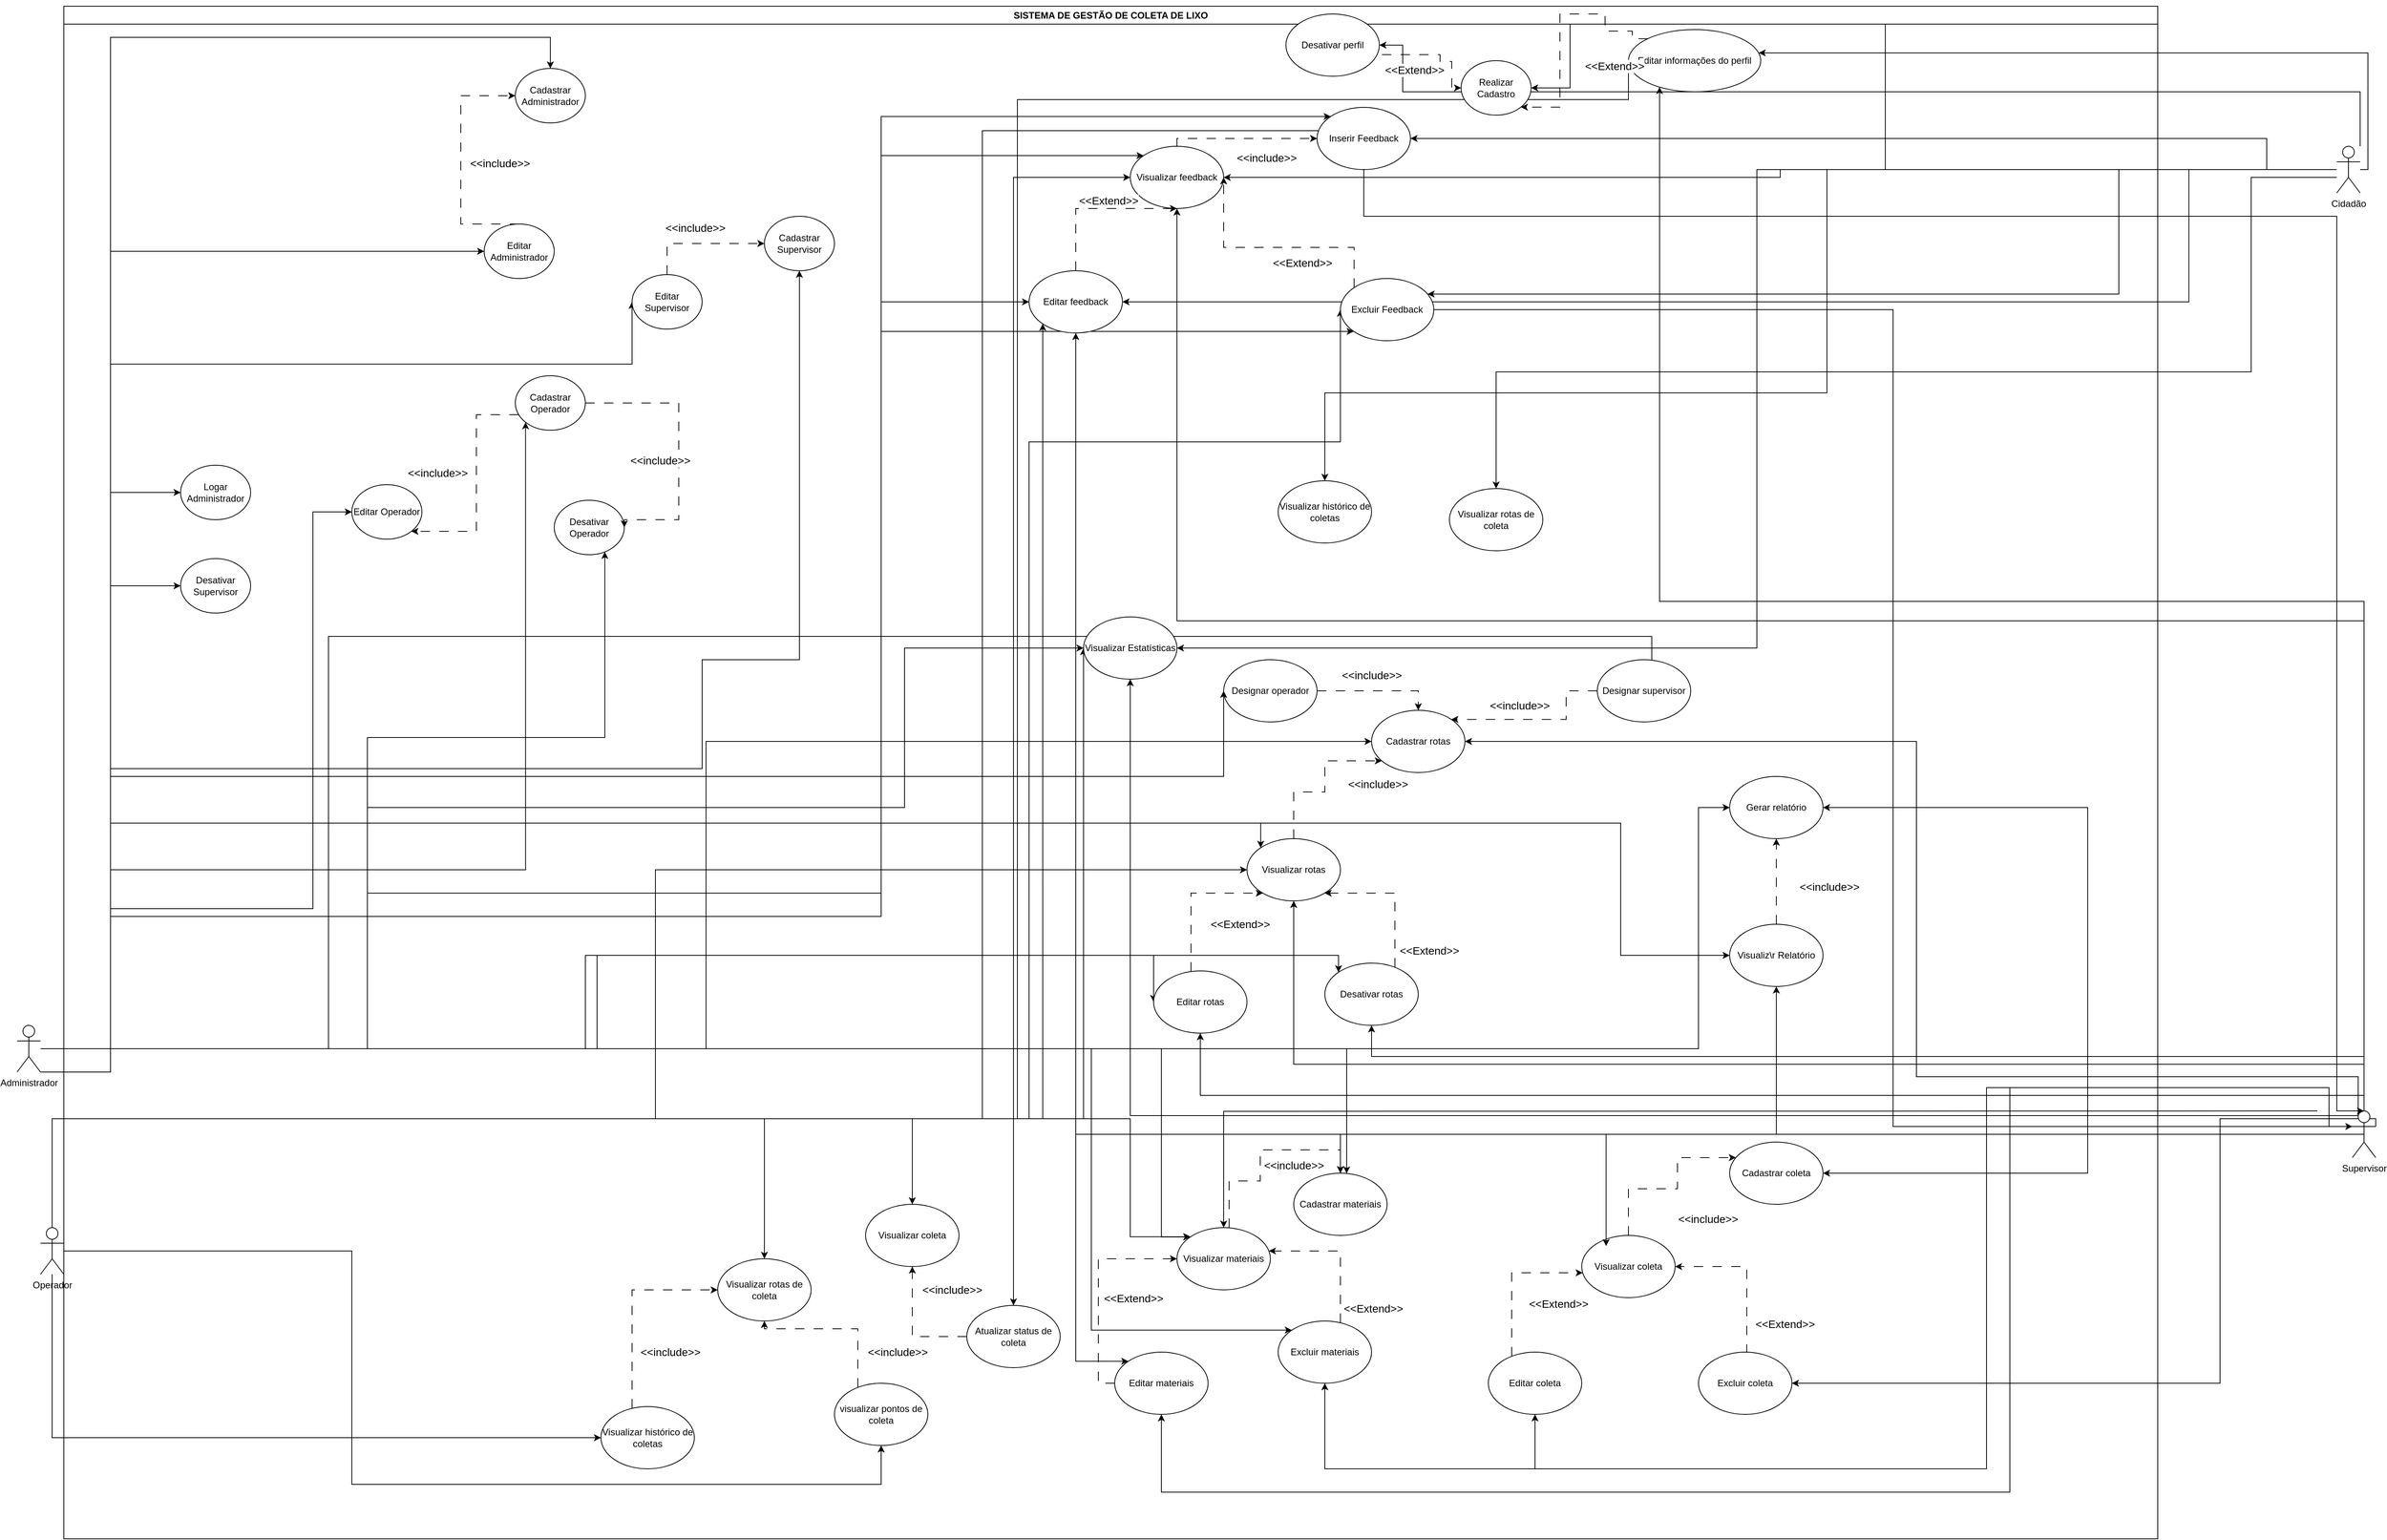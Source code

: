 <mxfile version="24.8.4">
  <diagram name="Página-1" id="-hNQNOBoWdc49GFBCAFE">
    <mxGraphModel dx="2670" dy="1463" grid="1" gridSize="10" guides="1" tooltips="1" connect="1" arrows="1" fold="1" page="1" pageScale="1" pageWidth="3300" pageHeight="4681" math="0" shadow="0">
      <root>
        <mxCell id="0" />
        <mxCell id="1" parent="0" />
        <mxCell id="ObikhPxNXZo-N91OQ-7j-96" style="edgeStyle=orthogonalEdgeStyle;rounded=0;orthogonalLoop=1;jettySize=auto;html=1;" edge="1" parent="1" source="eNu-A9OQDc99dVDA0O8h-1" target="nr1bMBN_gZwiYWZxmawI-140">
          <mxGeometry relative="1" as="geometry">
            <Array as="points">
              <mxPoint x="150" y="1400" />
              <mxPoint x="150" y="1110" />
              <mxPoint x="2090" y="1110" />
              <mxPoint x="2090" y="1280" />
            </Array>
          </mxGeometry>
        </mxCell>
        <mxCell id="ObikhPxNXZo-N91OQ-7j-97" style="edgeStyle=orthogonalEdgeStyle;rounded=0;orthogonalLoop=1;jettySize=auto;html=1;" edge="1" parent="1" source="eNu-A9OQDc99dVDA0O8h-1" target="nr1bMBN_gZwiYWZxmawI-127">
          <mxGeometry relative="1" as="geometry">
            <Array as="points">
              <mxPoint x="1738" y="1400" />
            </Array>
          </mxGeometry>
        </mxCell>
        <mxCell id="ObikhPxNXZo-N91OQ-7j-98" style="edgeStyle=orthogonalEdgeStyle;rounded=0;orthogonalLoop=1;jettySize=auto;html=1;" edge="1" parent="1" source="eNu-A9OQDc99dVDA0O8h-1" target="nr1bMBN_gZwiYWZxmawI-130">
          <mxGeometry relative="1" as="geometry">
            <Array as="points">
              <mxPoint x="1500" y="1400" />
              <mxPoint x="1500" y="1642" />
            </Array>
          </mxGeometry>
        </mxCell>
        <mxCell id="ObikhPxNXZo-N91OQ-7j-99" style="edgeStyle=orthogonalEdgeStyle;rounded=0;orthogonalLoop=1;jettySize=auto;html=1;entryX=0;entryY=0;entryDx=0;entryDy=0;" edge="1" parent="1" source="eNu-A9OQDc99dVDA0O8h-1" target="nr1bMBN_gZwiYWZxmawI-128">
          <mxGeometry relative="1" as="geometry">
            <Array as="points">
              <mxPoint x="1390" y="1400" />
              <mxPoint x="1390" y="1802" />
            </Array>
          </mxGeometry>
        </mxCell>
        <mxCell id="ObikhPxNXZo-N91OQ-7j-100" style="edgeStyle=orthogonalEdgeStyle;rounded=0;orthogonalLoop=1;jettySize=auto;html=1;entryX=0;entryY=0;entryDx=0;entryDy=0;" edge="1" parent="1" source="eNu-A9OQDc99dVDA0O8h-1" target="nr1bMBN_gZwiYWZxmawI-129">
          <mxGeometry relative="1" as="geometry">
            <Array as="points">
              <mxPoint x="1410" y="1400" />
              <mxPoint x="1410" y="1762" />
            </Array>
          </mxGeometry>
        </mxCell>
        <mxCell id="ObikhPxNXZo-N91OQ-7j-101" style="edgeStyle=orthogonalEdgeStyle;rounded=0;orthogonalLoop=1;jettySize=auto;html=1;entryX=0;entryY=0;entryDx=0;entryDy=0;" edge="1" parent="1" source="eNu-A9OQDc99dVDA0O8h-1" target="nr1bMBN_gZwiYWZxmawI-3">
          <mxGeometry relative="1" as="geometry">
            <Array as="points">
              <mxPoint x="480" y="1400" />
              <mxPoint x="480" y="1230" />
              <mxPoint x="1140" y="1230" />
              <mxPoint x="1140" y="202" />
            </Array>
          </mxGeometry>
        </mxCell>
        <mxCell id="ObikhPxNXZo-N91OQ-7j-102" style="edgeStyle=orthogonalEdgeStyle;rounded=0;orthogonalLoop=1;jettySize=auto;html=1;" edge="1" parent="1" source="eNu-A9OQDc99dVDA0O8h-1" target="nr1bMBN_gZwiYWZxmawI-125">
          <mxGeometry relative="1" as="geometry">
            <Array as="points">
              <mxPoint x="150" y="1400" />
              <mxPoint x="150" y="1230" />
              <mxPoint x="1140" y="1230" />
              <mxPoint x="1140" y="252" />
            </Array>
          </mxGeometry>
        </mxCell>
        <mxCell id="ObikhPxNXZo-N91OQ-7j-103" style="edgeStyle=orthogonalEdgeStyle;rounded=0;orthogonalLoop=1;jettySize=auto;html=1;" edge="1" parent="1" source="eNu-A9OQDc99dVDA0O8h-1" target="nr1bMBN_gZwiYWZxmawI-6">
          <mxGeometry relative="1" as="geometry">
            <Array as="points">
              <mxPoint x="480" y="1400" />
              <mxPoint x="480" y="1200" />
              <mxPoint x="1140" y="1200" />
              <mxPoint x="1140" y="478" />
            </Array>
          </mxGeometry>
        </mxCell>
        <mxCell id="ObikhPxNXZo-N91OQ-7j-104" style="edgeStyle=orthogonalEdgeStyle;rounded=0;orthogonalLoop=1;jettySize=auto;html=1;" edge="1" parent="1" source="eNu-A9OQDc99dVDA0O8h-1" target="nr1bMBN_gZwiYWZxmawI-5">
          <mxGeometry relative="1" as="geometry">
            <Array as="points">
              <mxPoint x="150" y="1430" />
              <mxPoint x="150" y="1230" />
              <mxPoint x="1140" y="1230" />
              <mxPoint x="1140" y="440" />
            </Array>
          </mxGeometry>
        </mxCell>
        <mxCell id="ObikhPxNXZo-N91OQ-7j-106" style="edgeStyle=orthogonalEdgeStyle;rounded=0;orthogonalLoop=1;jettySize=auto;html=1;entryX=0;entryY=0.5;entryDx=0;entryDy=0;" edge="1" parent="1" source="eNu-A9OQDc99dVDA0O8h-1" target="nr1bMBN_gZwiYWZxmawI-49">
          <mxGeometry relative="1" as="geometry">
            <Array as="points">
              <mxPoint x="480" y="1400" />
              <mxPoint x="480" y="1090" />
              <mxPoint x="1170" y="1090" />
              <mxPoint x="1170" y="885" />
            </Array>
          </mxGeometry>
        </mxCell>
        <mxCell id="ObikhPxNXZo-N91OQ-7j-107" style="edgeStyle=orthogonalEdgeStyle;rounded=0;orthogonalLoop=1;jettySize=auto;html=1;entryX=0;entryY=0.5;entryDx=0;entryDy=0;" edge="1" parent="1" source="eNu-A9OQDc99dVDA0O8h-1" target="nr1bMBN_gZwiYWZxmawI-132">
          <mxGeometry relative="1" as="geometry">
            <Array as="points">
              <mxPoint x="915" y="1400" />
              <mxPoint x="915" y="1005" />
            </Array>
          </mxGeometry>
        </mxCell>
        <mxCell id="ObikhPxNXZo-N91OQ-7j-108" style="edgeStyle=orthogonalEdgeStyle;rounded=0;orthogonalLoop=1;jettySize=auto;html=1;" edge="1" parent="1" source="eNu-A9OQDc99dVDA0O8h-1" target="nr1bMBN_gZwiYWZxmawI-133">
          <mxGeometry relative="1" as="geometry">
            <Array as="points">
              <mxPoint x="775" y="1400" />
              <mxPoint x="775" y="1280" />
              <mxPoint x="1490" y="1280" />
            </Array>
          </mxGeometry>
        </mxCell>
        <mxCell id="ObikhPxNXZo-N91OQ-7j-109" style="edgeStyle=orthogonalEdgeStyle;rounded=0;orthogonalLoop=1;jettySize=auto;html=1;entryX=0;entryY=0;entryDx=0;entryDy=0;" edge="1" parent="1" source="eNu-A9OQDc99dVDA0O8h-1" target="nr1bMBN_gZwiYWZxmawI-134">
          <mxGeometry relative="1" as="geometry">
            <Array as="points">
              <mxPoint x="760" y="1400" />
              <mxPoint x="760" y="1280" />
              <mxPoint x="1728" y="1280" />
            </Array>
          </mxGeometry>
        </mxCell>
        <mxCell id="ObikhPxNXZo-N91OQ-7j-111" style="edgeStyle=orthogonalEdgeStyle;rounded=0;orthogonalLoop=1;jettySize=auto;html=1;entryX=0;entryY=0;entryDx=0;entryDy=0;" edge="1" parent="1" source="eNu-A9OQDc99dVDA0O8h-1" target="nr1bMBN_gZwiYWZxmawI-135">
          <mxGeometry relative="1" as="geometry">
            <Array as="points">
              <mxPoint x="480" y="1400" />
              <mxPoint x="480" y="1110" />
              <mxPoint x="1628" y="1110" />
            </Array>
          </mxGeometry>
        </mxCell>
        <mxCell id="ObikhPxNXZo-N91OQ-7j-124" style="edgeStyle=orthogonalEdgeStyle;rounded=0;orthogonalLoop=1;jettySize=auto;html=1;" edge="1" parent="1" source="eNu-A9OQDc99dVDA0O8h-1" target="vZEjTpDBOFY25wOexT_T-9">
          <mxGeometry relative="1" as="geometry">
            <Array as="points">
              <mxPoint x="150" y="1400" />
              <mxPoint x="150" y="1220" />
              <mxPoint x="410" y="1220" />
              <mxPoint x="410" y="710" />
            </Array>
          </mxGeometry>
        </mxCell>
        <mxCell id="ObikhPxNXZo-N91OQ-7j-125" style="edgeStyle=orthogonalEdgeStyle;rounded=0;orthogonalLoop=1;jettySize=auto;html=1;entryX=0;entryY=1;entryDx=0;entryDy=0;" edge="1" parent="1" source="eNu-A9OQDc99dVDA0O8h-1" target="vZEjTpDBOFY25wOexT_T-2">
          <mxGeometry relative="1" as="geometry">
            <Array as="points">
              <mxPoint x="150" y="1400" />
              <mxPoint x="150" y="1170" />
              <mxPoint x="683" y="1170" />
            </Array>
          </mxGeometry>
        </mxCell>
        <mxCell id="ObikhPxNXZo-N91OQ-7j-126" style="edgeStyle=orthogonalEdgeStyle;rounded=0;orthogonalLoop=1;jettySize=auto;html=1;" edge="1" parent="1" source="eNu-A9OQDc99dVDA0O8h-1" target="vZEjTpDBOFY25wOexT_T-12">
          <mxGeometry relative="1" as="geometry">
            <Array as="points">
              <mxPoint x="480" y="1400" />
              <mxPoint x="480" y="1000" />
              <mxPoint x="785" y="1000" />
            </Array>
          </mxGeometry>
        </mxCell>
        <mxCell id="ObikhPxNXZo-N91OQ-7j-133" style="edgeStyle=orthogonalEdgeStyle;rounded=0;orthogonalLoop=1;jettySize=auto;html=1;" edge="1" parent="1" source="eNu-A9OQDc99dVDA0O8h-1" target="nr1bMBN_gZwiYWZxmawI-151">
          <mxGeometry relative="1" as="geometry">
            <Array as="points">
              <mxPoint x="150" y="1400" />
              <mxPoint x="150" y="375" />
            </Array>
          </mxGeometry>
        </mxCell>
        <mxCell id="ObikhPxNXZo-N91OQ-7j-134" style="edgeStyle=orthogonalEdgeStyle;rounded=0;orthogonalLoop=1;jettySize=auto;html=1;entryX=0;entryY=0.5;entryDx=0;entryDy=0;" edge="1" parent="1" source="eNu-A9OQDc99dVDA0O8h-1" target="nr1bMBN_gZwiYWZxmawI-150">
          <mxGeometry relative="1" as="geometry">
            <Array as="points">
              <mxPoint x="150" y="1400" />
              <mxPoint x="150" y="685" />
            </Array>
          </mxGeometry>
        </mxCell>
        <mxCell id="ObikhPxNXZo-N91OQ-7j-135" style="edgeStyle=orthogonalEdgeStyle;rounded=0;orthogonalLoop=1;jettySize=auto;html=1;" edge="1" parent="1" source="eNu-A9OQDc99dVDA0O8h-1" target="vZEjTpDBOFY25wOexT_T-11">
          <mxGeometry relative="1" as="geometry">
            <Array as="points">
              <mxPoint x="150" y="1400" />
              <mxPoint x="150" y="805" />
            </Array>
          </mxGeometry>
        </mxCell>
        <mxCell id="ObikhPxNXZo-N91OQ-7j-136" style="edgeStyle=orthogonalEdgeStyle;rounded=0;orthogonalLoop=1;jettySize=auto;html=1;" edge="1" parent="1" target="nr1bMBN_gZwiYWZxmawI-152">
          <mxGeometry relative="1" as="geometry">
            <mxPoint x="150.001" y="1380" as="sourcePoint" />
            <mxPoint x="880.001" y="110.215" as="targetPoint" />
            <Array as="points">
              <mxPoint x="150" y="100" />
            </Array>
          </mxGeometry>
        </mxCell>
        <mxCell id="ObikhPxNXZo-N91OQ-7j-137" style="edgeStyle=orthogonalEdgeStyle;rounded=0;orthogonalLoop=1;jettySize=auto;html=1;entryX=0;entryY=0.5;entryDx=0;entryDy=0;" edge="1" parent="1" source="eNu-A9OQDc99dVDA0O8h-1" target="vZEjTpDBOFY25wOexT_T-10">
          <mxGeometry relative="1" as="geometry">
            <Array as="points">
              <mxPoint x="150" y="1400" />
              <mxPoint x="150" y="520" />
              <mxPoint x="820" y="520" />
            </Array>
          </mxGeometry>
        </mxCell>
        <mxCell id="ObikhPxNXZo-N91OQ-7j-138" style="edgeStyle=orthogonalEdgeStyle;rounded=0;orthogonalLoop=1;jettySize=auto;html=1;entryX=0.5;entryY=1;entryDx=0;entryDy=0;" edge="1" parent="1" source="eNu-A9OQDc99dVDA0O8h-1" target="vZEjTpDBOFY25wOexT_T-3">
          <mxGeometry relative="1" as="geometry">
            <Array as="points">
              <mxPoint x="150" y="1400" />
              <mxPoint x="150" y="1040" />
              <mxPoint x="910" y="1040" />
              <mxPoint x="910" y="900" />
              <mxPoint x="1035" y="900" />
            </Array>
          </mxGeometry>
        </mxCell>
        <mxCell id="eNu-A9OQDc99dVDA0O8h-1" value="Administrador" style="shape=umlActor;verticalLabelPosition=bottom;verticalAlign=top;html=1;outlineConnect=0;" parent="1" vertex="1">
          <mxGeometry x="30" y="1370" width="30" height="60" as="geometry" />
        </mxCell>
        <mxCell id="ObikhPxNXZo-N91OQ-7j-2" style="edgeStyle=orthogonalEdgeStyle;rounded=0;orthogonalLoop=1;jettySize=auto;html=1;entryX=1;entryY=0.5;entryDx=0;entryDy=0;" edge="1" parent="1" source="eNu-A9OQDc99dVDA0O8h-3" target="nr1bMBN_gZwiYWZxmawI-49">
          <mxGeometry relative="1" as="geometry">
            <mxPoint x="2440" y="360" as="sourcePoint" />
          </mxGeometry>
        </mxCell>
        <mxCell id="ObikhPxNXZo-N91OQ-7j-3" style="edgeStyle=orthogonalEdgeStyle;rounded=0;orthogonalLoop=1;jettySize=auto;html=1;entryX=1;entryY=0.5;entryDx=0;entryDy=0;" edge="1" parent="1" source="eNu-A9OQDc99dVDA0O8h-3" target="vZEjTpDBOFY25wOexT_T-4">
          <mxGeometry relative="1" as="geometry">
            <Array as="points">
              <mxPoint x="2430" y="270" />
              <mxPoint x="2430" y="60" />
              <mxPoint x="2025" y="60" />
              <mxPoint x="2025" y="165" />
            </Array>
          </mxGeometry>
        </mxCell>
        <mxCell id="ObikhPxNXZo-N91OQ-7j-5" style="edgeStyle=orthogonalEdgeStyle;rounded=0;orthogonalLoop=1;jettySize=auto;html=1;" edge="1" parent="1" source="eNu-A9OQDc99dVDA0O8h-3" target="nr1bMBN_gZwiYWZxmawI-45">
          <mxGeometry relative="1" as="geometry">
            <Array as="points">
              <mxPoint x="3050" y="270" />
              <mxPoint x="3050" y="120" />
            </Array>
          </mxGeometry>
        </mxCell>
        <mxCell id="ObikhPxNXZo-N91OQ-7j-6" style="edgeStyle=orthogonalEdgeStyle;rounded=0;orthogonalLoop=1;jettySize=auto;html=1;" edge="1" parent="1" source="eNu-A9OQDc99dVDA0O8h-3" target="nr1bMBN_gZwiYWZxmawI-46">
          <mxGeometry relative="1" as="geometry">
            <Array as="points">
              <mxPoint x="3040" y="170" />
              <mxPoint x="1810" y="170" />
              <mxPoint x="1810" y="110" />
            </Array>
          </mxGeometry>
        </mxCell>
        <mxCell id="ObikhPxNXZo-N91OQ-7j-7" style="edgeStyle=orthogonalEdgeStyle;rounded=0;orthogonalLoop=1;jettySize=auto;html=1;" edge="1" parent="1" source="eNu-A9OQDc99dVDA0O8h-3" target="nr1bMBN_gZwiYWZxmawI-3">
          <mxGeometry relative="1" as="geometry">
            <Array as="points">
              <mxPoint x="2920" y="270" />
            </Array>
          </mxGeometry>
        </mxCell>
        <mxCell id="ObikhPxNXZo-N91OQ-7j-8" style="edgeStyle=orthogonalEdgeStyle;rounded=0;orthogonalLoop=1;jettySize=auto;html=1;" edge="1" parent="1" source="eNu-A9OQDc99dVDA0O8h-3" target="nr1bMBN_gZwiYWZxmawI-5">
          <mxGeometry relative="1" as="geometry">
            <Array as="points">
              <mxPoint x="2820" y="270" />
              <mxPoint x="2820" y="440" />
            </Array>
          </mxGeometry>
        </mxCell>
        <mxCell id="ObikhPxNXZo-N91OQ-7j-9" style="edgeStyle=orthogonalEdgeStyle;rounded=0;orthogonalLoop=1;jettySize=auto;html=1;" edge="1" parent="1" source="eNu-A9OQDc99dVDA0O8h-3" target="nr1bMBN_gZwiYWZxmawI-4">
          <mxGeometry relative="1" as="geometry">
            <Array as="points">
              <mxPoint x="2900" y="280" />
              <mxPoint x="2900" y="530" />
              <mxPoint x="1930" y="530" />
            </Array>
          </mxGeometry>
        </mxCell>
        <mxCell id="ObikhPxNXZo-N91OQ-7j-11" style="edgeStyle=orthogonalEdgeStyle;rounded=0;orthogonalLoop=1;jettySize=auto;html=1;" edge="1" parent="1" source="eNu-A9OQDc99dVDA0O8h-3" target="nr1bMBN_gZwiYWZxmawI-6">
          <mxGeometry relative="1" as="geometry">
            <Array as="points">
              <mxPoint x="2730" y="270" />
              <mxPoint x="2730" y="430" />
            </Array>
          </mxGeometry>
        </mxCell>
        <mxCell id="ObikhPxNXZo-N91OQ-7j-73" style="edgeStyle=orthogonalEdgeStyle;rounded=0;orthogonalLoop=1;jettySize=auto;html=1;" edge="1" parent="1" source="eNu-A9OQDc99dVDA0O8h-3" target="nr1bMBN_gZwiYWZxmawI-125">
          <mxGeometry relative="1" as="geometry">
            <Array as="points">
              <mxPoint x="2295" y="270" />
              <mxPoint x="2295" y="280" />
            </Array>
          </mxGeometry>
        </mxCell>
        <mxCell id="eNu-A9OQDc99dVDA0O8h-3" value="Cidadão" style="shape=umlActor;verticalLabelPosition=bottom;verticalAlign=top;html=1;outlineConnect=0;" parent="1" vertex="1">
          <mxGeometry x="3010" y="240" width="30" height="60" as="geometry" />
        </mxCell>
        <mxCell id="vZEjTpDBOFY25wOexT_T-3" value="Cadastrar Supervisor" style="ellipse;whiteSpace=wrap;html=1;" parent="1" vertex="1">
          <mxGeometry x="990" y="330" width="90" height="70" as="geometry" />
        </mxCell>
        <mxCell id="vZEjTpDBOFY25wOexT_T-10" value="Editar Supervisor" style="ellipse;whiteSpace=wrap;html=1;" parent="1" vertex="1">
          <mxGeometry x="820" y="405" width="90" height="70" as="geometry" />
        </mxCell>
        <mxCell id="nr1bMBN_gZwiYWZxmawI-37" value="" style="swimlane;startSize=0;" parent="1" vertex="1">
          <mxGeometry x="320" y="70" as="geometry" />
        </mxCell>
        <mxCell id="vZEjTpDBOFY25wOexT_T-2" value="Cadastrar Operador" style="ellipse;whiteSpace=wrap;html=1;" parent="nr1bMBN_gZwiYWZxmawI-37" vertex="1">
          <mxGeometry x="350" y="465" width="90" height="70" as="geometry" />
        </mxCell>
        <mxCell id="vZEjTpDBOFY25wOexT_T-9" value="Editar Operador" style="ellipse;whiteSpace=wrap;html=1;" parent="nr1bMBN_gZwiYWZxmawI-37" vertex="1">
          <mxGeometry x="140" y="605" width="90" height="70" as="geometry" />
        </mxCell>
        <mxCell id="vZEjTpDBOFY25wOexT_T-12" value="Desativar Operador" style="ellipse;whiteSpace=wrap;html=1;" parent="nr1bMBN_gZwiYWZxmawI-37" vertex="1">
          <mxGeometry x="400" y="625" width="90" height="70" as="geometry" />
        </mxCell>
        <mxCell id="ObikhPxNXZo-N91OQ-7j-120" style="edgeStyle=orthogonalEdgeStyle;rounded=0;orthogonalLoop=1;jettySize=auto;html=1;dashed=1;dashPattern=12 12;entryX=1;entryY=0.5;entryDx=0;entryDy=0;" edge="1" parent="nr1bMBN_gZwiYWZxmawI-37" source="vZEjTpDBOFY25wOexT_T-2" target="vZEjTpDBOFY25wOexT_T-12">
          <mxGeometry relative="1" as="geometry">
            <mxPoint x="380" y="520" as="sourcePoint" />
            <mxPoint x="510" y="545" as="targetPoint" />
            <Array as="points">
              <mxPoint x="560" y="500" />
              <mxPoint x="560" y="650" />
              <mxPoint x="490" y="650" />
            </Array>
          </mxGeometry>
        </mxCell>
        <mxCell id="ObikhPxNXZo-N91OQ-7j-121" value="&amp;lt;&amp;lt;include&amp;gt;&amp;gt;" style="edgeLabel;html=1;align=center;verticalAlign=middle;resizable=0;points=[];fontSize=14;" vertex="1" connectable="0" parent="ObikhPxNXZo-N91OQ-7j-120">
          <mxGeometry x="0.217" y="1" relative="1" as="geometry">
            <mxPoint x="-25" y="-19" as="offset" />
          </mxGeometry>
        </mxCell>
        <mxCell id="ObikhPxNXZo-N91OQ-7j-122" style="edgeStyle=orthogonalEdgeStyle;rounded=0;orthogonalLoop=1;jettySize=auto;html=1;dashed=1;dashPattern=12 12;" edge="1" parent="nr1bMBN_gZwiYWZxmawI-37" source="vZEjTpDBOFY25wOexT_T-2" target="vZEjTpDBOFY25wOexT_T-9">
          <mxGeometry relative="1" as="geometry">
            <mxPoint x="381.876" y="515" as="sourcePoint" />
            <mxPoint x="230" y="675" as="targetPoint" />
            <Array as="points">
              <mxPoint x="300" y="515" />
              <mxPoint x="300" y="665" />
            </Array>
          </mxGeometry>
        </mxCell>
        <mxCell id="ObikhPxNXZo-N91OQ-7j-123" value="&amp;lt;&amp;lt;include&amp;gt;&amp;gt;" style="edgeLabel;html=1;align=center;verticalAlign=middle;resizable=0;points=[];fontSize=14;" vertex="1" connectable="0" parent="ObikhPxNXZo-N91OQ-7j-122">
          <mxGeometry x="0.217" y="1" relative="1" as="geometry">
            <mxPoint x="-51" y="-46" as="offset" />
          </mxGeometry>
        </mxCell>
        <mxCell id="ObikhPxNXZo-N91OQ-7j-74" style="edgeStyle=orthogonalEdgeStyle;rounded=0;orthogonalLoop=1;jettySize=auto;html=1;entryX=0;entryY=0.5;entryDx=0;entryDy=0;" edge="1" parent="1" source="nr1bMBN_gZwiYWZxmawI-38" target="nr1bMBN_gZwiYWZxmawI-49">
          <mxGeometry relative="1" as="geometry">
            <Array as="points">
              <mxPoint x="75" y="1490" />
              <mxPoint x="1400" y="1490" />
            </Array>
          </mxGeometry>
        </mxCell>
        <mxCell id="ObikhPxNXZo-N91OQ-7j-75" style="edgeStyle=orthogonalEdgeStyle;rounded=0;orthogonalLoop=1;jettySize=auto;html=1;entryX=0;entryY=1;entryDx=0;entryDy=0;" edge="1" parent="1" source="nr1bMBN_gZwiYWZxmawI-38" target="nr1bMBN_gZwiYWZxmawI-5">
          <mxGeometry relative="1" as="geometry">
            <Array as="points">
              <mxPoint x="75" y="1490" />
              <mxPoint x="1348" y="1490" />
            </Array>
          </mxGeometry>
        </mxCell>
        <mxCell id="ObikhPxNXZo-N91OQ-7j-76" style="edgeStyle=orthogonalEdgeStyle;rounded=0;orthogonalLoop=1;jettySize=auto;html=1;entryX=0;entryY=0.5;entryDx=0;entryDy=0;" edge="1" parent="1" source="nr1bMBN_gZwiYWZxmawI-38" target="nr1bMBN_gZwiYWZxmawI-125">
          <mxGeometry relative="1" as="geometry">
            <Array as="points">
              <mxPoint x="75" y="1490" />
              <mxPoint x="1310" y="1490" />
              <mxPoint x="1310" y="280" />
            </Array>
          </mxGeometry>
        </mxCell>
        <mxCell id="ObikhPxNXZo-N91OQ-7j-77" style="edgeStyle=orthogonalEdgeStyle;rounded=0;orthogonalLoop=1;jettySize=auto;html=1;entryX=0;entryY=0.5;entryDx=0;entryDy=0;" edge="1" parent="1" source="nr1bMBN_gZwiYWZxmawI-38" target="nr1bMBN_gZwiYWZxmawI-6">
          <mxGeometry relative="1" as="geometry">
            <Array as="points">
              <mxPoint x="75" y="1490" />
              <mxPoint x="1330" y="1490" />
              <mxPoint x="1330" y="620" />
              <mxPoint x="1730" y="620" />
            </Array>
          </mxGeometry>
        </mxCell>
        <mxCell id="ObikhPxNXZo-N91OQ-7j-78" style="edgeStyle=orthogonalEdgeStyle;rounded=0;orthogonalLoop=1;jettySize=auto;html=1;entryX=0;entryY=0;entryDx=0;entryDy=0;" edge="1" parent="1" source="nr1bMBN_gZwiYWZxmawI-38" target="nr1bMBN_gZwiYWZxmawI-3">
          <mxGeometry relative="1" as="geometry">
            <Array as="points">
              <mxPoint x="75" y="1490" />
              <mxPoint x="1270" y="1490" />
              <mxPoint x="1270" y="220" />
              <mxPoint x="1718" y="220" />
            </Array>
          </mxGeometry>
        </mxCell>
        <mxCell id="ObikhPxNXZo-N91OQ-7j-80" style="edgeStyle=orthogonalEdgeStyle;rounded=0;orthogonalLoop=1;jettySize=auto;html=1;entryX=0;entryY=0.5;entryDx=0;entryDy=0;" edge="1" parent="1" source="nr1bMBN_gZwiYWZxmawI-38" target="nr1bMBN_gZwiYWZxmawI-45">
          <mxGeometry relative="1" as="geometry">
            <Array as="points">
              <mxPoint x="75" y="1490" />
              <mxPoint x="1315" y="1490" />
              <mxPoint x="1315" y="180" />
              <mxPoint x="2100" y="180" />
            </Array>
          </mxGeometry>
        </mxCell>
        <mxCell id="ObikhPxNXZo-N91OQ-7j-81" style="edgeStyle=orthogonalEdgeStyle;rounded=0;orthogonalLoop=1;jettySize=auto;html=1;entryX=0;entryY=0;entryDx=0;entryDy=0;" edge="1" parent="1" source="nr1bMBN_gZwiYWZxmawI-38" target="nr1bMBN_gZwiYWZxmawI-130">
          <mxGeometry relative="1" as="geometry">
            <Array as="points">
              <mxPoint x="75" y="1490" />
              <mxPoint x="1460" y="1490" />
              <mxPoint x="1460" y="1642" />
            </Array>
          </mxGeometry>
        </mxCell>
        <mxCell id="ObikhPxNXZo-N91OQ-7j-88" style="edgeStyle=orthogonalEdgeStyle;rounded=0;orthogonalLoop=1;jettySize=auto;html=1;entryX=0.5;entryY=0;entryDx=0;entryDy=0;" edge="1" parent="1" source="nr1bMBN_gZwiYWZxmawI-38" target="nr1bMBN_gZwiYWZxmawI-65">
          <mxGeometry relative="1" as="geometry">
            <Array as="points">
              <mxPoint x="75" y="1490" />
              <mxPoint x="1180" y="1490" />
            </Array>
          </mxGeometry>
        </mxCell>
        <mxCell id="ObikhPxNXZo-N91OQ-7j-89" style="edgeStyle=orthogonalEdgeStyle;rounded=0;orthogonalLoop=1;jettySize=auto;html=1;entryX=0.5;entryY=0;entryDx=0;entryDy=0;" edge="1" parent="1" source="nr1bMBN_gZwiYWZxmawI-38" target="nr1bMBN_gZwiYWZxmawI-54">
          <mxGeometry relative="1" as="geometry">
            <Array as="points">
              <mxPoint x="75" y="1490" />
              <mxPoint x="990" y="1490" />
            </Array>
          </mxGeometry>
        </mxCell>
        <mxCell id="ObikhPxNXZo-N91OQ-7j-90" style="edgeStyle=orthogonalEdgeStyle;rounded=0;orthogonalLoop=1;jettySize=auto;html=1;entryX=0;entryY=0.5;entryDx=0;entryDy=0;" edge="1" parent="1" source="nr1bMBN_gZwiYWZxmawI-38" target="nr1bMBN_gZwiYWZxmawI-59">
          <mxGeometry relative="1" as="geometry">
            <Array as="points">
              <mxPoint x="75" y="1900" />
            </Array>
          </mxGeometry>
        </mxCell>
        <mxCell id="ObikhPxNXZo-N91OQ-7j-91" style="edgeStyle=orthogonalEdgeStyle;rounded=0;orthogonalLoop=1;jettySize=auto;html=1;entryX=0.5;entryY=1;entryDx=0;entryDy=0;" edge="1" parent="1" source="nr1bMBN_gZwiYWZxmawI-38" target="nr1bMBN_gZwiYWZxmawI-63">
          <mxGeometry relative="1" as="geometry">
            <Array as="points">
              <mxPoint x="460" y="1660" />
              <mxPoint x="460" y="1960" />
              <mxPoint x="1140" y="1960" />
            </Array>
          </mxGeometry>
        </mxCell>
        <mxCell id="ObikhPxNXZo-N91OQ-7j-92" style="edgeStyle=orthogonalEdgeStyle;rounded=0;orthogonalLoop=1;jettySize=auto;html=1;entryX=0.5;entryY=0;entryDx=0;entryDy=0;" edge="1" parent="1" source="nr1bMBN_gZwiYWZxmawI-38" target="nr1bMBN_gZwiYWZxmawI-61">
          <mxGeometry relative="1" as="geometry">
            <Array as="points">
              <mxPoint x="75" y="1490" />
              <mxPoint x="1310" y="1490" />
            </Array>
          </mxGeometry>
        </mxCell>
        <mxCell id="ObikhPxNXZo-N91OQ-7j-105" style="edgeStyle=orthogonalEdgeStyle;rounded=0;orthogonalLoop=1;jettySize=auto;html=1;" edge="1" parent="1" source="nr1bMBN_gZwiYWZxmawI-38" target="nr1bMBN_gZwiYWZxmawI-135">
          <mxGeometry relative="1" as="geometry">
            <Array as="points">
              <mxPoint x="75" y="1490" />
              <mxPoint x="850" y="1490" />
              <mxPoint x="850" y="1170" />
            </Array>
          </mxGeometry>
        </mxCell>
        <mxCell id="nr1bMBN_gZwiYWZxmawI-38" value="Operador&lt;div&gt;&lt;br&gt;&lt;/div&gt;" style="shape=umlActor;verticalLabelPosition=bottom;verticalAlign=top;html=1;outlineConnect=0;" parent="1" vertex="1">
          <mxGeometry x="60" y="1630" width="30" height="60" as="geometry" />
        </mxCell>
        <mxCell id="ObikhPxNXZo-N91OQ-7j-32" style="edgeStyle=orthogonalEdgeStyle;rounded=0;orthogonalLoop=1;jettySize=auto;html=1;exitX=0.5;exitY=0.5;exitDx=0;exitDy=0;exitPerimeter=0;" edge="1" parent="1" source="nr1bMBN_gZwiYWZxmawI-39" target="nr1bMBN_gZwiYWZxmawI-5">
          <mxGeometry relative="1" as="geometry" />
        </mxCell>
        <mxCell id="ObikhPxNXZo-N91OQ-7j-33" style="edgeStyle=orthogonalEdgeStyle;rounded=0;orthogonalLoop=1;jettySize=auto;html=1;exitX=0.5;exitY=0.5;exitDx=0;exitDy=0;exitPerimeter=0;entryX=0.5;entryY=1;entryDx=0;entryDy=0;" edge="1" parent="1" source="nr1bMBN_gZwiYWZxmawI-39" target="nr1bMBN_gZwiYWZxmawI-125">
          <mxGeometry relative="1" as="geometry">
            <Array as="points">
              <mxPoint x="3045" y="850" />
              <mxPoint x="1520" y="850" />
            </Array>
          </mxGeometry>
        </mxCell>
        <mxCell id="ObikhPxNXZo-N91OQ-7j-54" style="edgeStyle=orthogonalEdgeStyle;rounded=0;orthogonalLoop=1;jettySize=auto;html=1;exitX=0.5;exitY=0.5;exitDx=0;exitDy=0;exitPerimeter=0;entryX=1;entryY=0.5;entryDx=0;entryDy=0;" edge="1" parent="1" source="nr1bMBN_gZwiYWZxmawI-39" target="nr1bMBN_gZwiYWZxmawI-139">
          <mxGeometry relative="1" as="geometry" />
        </mxCell>
        <mxCell id="ObikhPxNXZo-N91OQ-7j-55" style="edgeStyle=orthogonalEdgeStyle;rounded=0;orthogonalLoop=1;jettySize=auto;html=1;exitX=0.5;exitY=0.5;exitDx=0;exitDy=0;exitPerimeter=0;entryX=0.5;entryY=1;entryDx=0;entryDy=0;" edge="1" parent="1" source="nr1bMBN_gZwiYWZxmawI-39" target="nr1bMBN_gZwiYWZxmawI-140">
          <mxGeometry relative="1" as="geometry" />
        </mxCell>
        <mxCell id="ObikhPxNXZo-N91OQ-7j-57" style="edgeStyle=orthogonalEdgeStyle;rounded=0;orthogonalLoop=1;jettySize=auto;html=1;exitX=0.5;exitY=0.5;exitDx=0;exitDy=0;exitPerimeter=0;entryX=0.5;entryY=1;entryDx=0;entryDy=0;" edge="1" parent="1" source="nr1bMBN_gZwiYWZxmawI-39" target="nr1bMBN_gZwiYWZxmawI-134">
          <mxGeometry relative="1" as="geometry">
            <Array as="points">
              <mxPoint x="3045" y="1410" />
              <mxPoint x="1770" y="1410" />
            </Array>
          </mxGeometry>
        </mxCell>
        <mxCell id="ObikhPxNXZo-N91OQ-7j-59" style="edgeStyle=orthogonalEdgeStyle;rounded=0;orthogonalLoop=1;jettySize=auto;html=1;exitX=0.25;exitY=0.1;exitDx=0;exitDy=0;exitPerimeter=0;entryX=1;entryY=0.5;entryDx=0;entryDy=0;" edge="1" parent="1" source="nr1bMBN_gZwiYWZxmawI-39" target="nr1bMBN_gZwiYWZxmawI-132">
          <mxGeometry relative="1" as="geometry">
            <Array as="points">
              <mxPoint x="2470" y="1436" />
              <mxPoint x="2470" y="1005" />
            </Array>
          </mxGeometry>
        </mxCell>
        <mxCell id="ObikhPxNXZo-N91OQ-7j-60" style="edgeStyle=orthogonalEdgeStyle;rounded=0;orthogonalLoop=1;jettySize=auto;html=1;exitX=0.5;exitY=0.5;exitDx=0;exitDy=0;exitPerimeter=0;entryX=0.5;entryY=1;entryDx=0;entryDy=0;" edge="1" parent="1" source="nr1bMBN_gZwiYWZxmawI-39" target="nr1bMBN_gZwiYWZxmawI-135">
          <mxGeometry relative="1" as="geometry">
            <Array as="points">
              <mxPoint x="3045" y="1420" />
              <mxPoint x="1670" y="1420" />
            </Array>
          </mxGeometry>
        </mxCell>
        <mxCell id="ObikhPxNXZo-N91OQ-7j-61" style="edgeStyle=orthogonalEdgeStyle;rounded=0;orthogonalLoop=1;jettySize=auto;html=1;exitX=0.5;exitY=0.5;exitDx=0;exitDy=0;exitPerimeter=0;entryX=0.5;entryY=1;entryDx=0;entryDy=0;" edge="1" parent="1" source="nr1bMBN_gZwiYWZxmawI-39" target="nr1bMBN_gZwiYWZxmawI-133">
          <mxGeometry relative="1" as="geometry">
            <Array as="points">
              <mxPoint x="3045" y="1460" />
              <mxPoint x="1550" y="1460" />
            </Array>
          </mxGeometry>
        </mxCell>
        <mxCell id="ObikhPxNXZo-N91OQ-7j-62" style="edgeStyle=orthogonalEdgeStyle;rounded=0;orthogonalLoop=1;jettySize=auto;html=1;exitX=0.5;exitY=0.5;exitDx=0;exitDy=0;exitPerimeter=0;" edge="1" parent="1" source="nr1bMBN_gZwiYWZxmawI-39" target="nr1bMBN_gZwiYWZxmawI-127">
          <mxGeometry relative="1" as="geometry" />
        </mxCell>
        <mxCell id="ObikhPxNXZo-N91OQ-7j-64" style="edgeStyle=orthogonalEdgeStyle;rounded=0;orthogonalLoop=1;jettySize=auto;html=1;exitX=0.5;exitY=0.5;exitDx=0;exitDy=0;exitPerimeter=0;" edge="1" parent="1" source="nr1bMBN_gZwiYWZxmawI-39" target="nr1bMBN_gZwiYWZxmawI-144">
          <mxGeometry relative="1" as="geometry" />
        </mxCell>
        <mxCell id="ObikhPxNXZo-N91OQ-7j-66" style="edgeStyle=orthogonalEdgeStyle;rounded=0;orthogonalLoop=1;jettySize=auto;html=1;exitX=1;exitY=0.333;exitDx=0;exitDy=0;exitPerimeter=0;entryX=1;entryY=0.5;entryDx=0;entryDy=0;" edge="1" parent="1" source="nr1bMBN_gZwiYWZxmawI-39" target="nr1bMBN_gZwiYWZxmawI-146">
          <mxGeometry relative="1" as="geometry">
            <Array as="points">
              <mxPoint x="2860" y="1490" />
              <mxPoint x="2860" y="1830" />
            </Array>
          </mxGeometry>
        </mxCell>
        <mxCell id="ObikhPxNXZo-N91OQ-7j-67" style="edgeStyle=orthogonalEdgeStyle;rounded=0;orthogonalLoop=1;jettySize=auto;html=1;exitX=1;exitY=0.333;exitDx=0;exitDy=0;exitPerimeter=0;" edge="1" parent="1" source="nr1bMBN_gZwiYWZxmawI-39" target="nr1bMBN_gZwiYWZxmawI-145">
          <mxGeometry relative="1" as="geometry">
            <Array as="points">
              <mxPoint x="3000" y="1500" />
              <mxPoint x="3000" y="1450" />
              <mxPoint x="2560" y="1450" />
              <mxPoint x="2560" y="1940" />
              <mxPoint x="1980" y="1940" />
            </Array>
          </mxGeometry>
        </mxCell>
        <mxCell id="ObikhPxNXZo-N91OQ-7j-68" style="edgeStyle=orthogonalEdgeStyle;rounded=0;orthogonalLoop=1;jettySize=auto;html=1;exitX=1;exitY=0.333;exitDx=0;exitDy=0;exitPerimeter=0;" edge="1" parent="1" source="nr1bMBN_gZwiYWZxmawI-39" target="nr1bMBN_gZwiYWZxmawI-129">
          <mxGeometry relative="1" as="geometry">
            <Array as="points">
              <mxPoint x="3000" y="1500" />
              <mxPoint x="3000" y="1450" />
              <mxPoint x="2560" y="1450" />
              <mxPoint x="2560" y="1940" />
              <mxPoint x="1710" y="1940" />
            </Array>
          </mxGeometry>
        </mxCell>
        <mxCell id="ObikhPxNXZo-N91OQ-7j-69" style="edgeStyle=orthogonalEdgeStyle;rounded=0;orthogonalLoop=1;jettySize=auto;html=1;exitX=1;exitY=0.333;exitDx=0;exitDy=0;exitPerimeter=0;entryX=0.5;entryY=1;entryDx=0;entryDy=0;" edge="1" parent="1" source="nr1bMBN_gZwiYWZxmawI-39" target="nr1bMBN_gZwiYWZxmawI-128">
          <mxGeometry relative="1" as="geometry">
            <Array as="points">
              <mxPoint x="3000" y="1500" />
              <mxPoint x="3000" y="1450" />
              <mxPoint x="2590" y="1450" />
              <mxPoint x="2590" y="1970" />
              <mxPoint x="1500" y="1970" />
            </Array>
          </mxGeometry>
        </mxCell>
        <mxCell id="ObikhPxNXZo-N91OQ-7j-70" style="edgeStyle=orthogonalEdgeStyle;rounded=0;orthogonalLoop=1;jettySize=auto;html=1;exitX=0.25;exitY=0.1;exitDx=0;exitDy=0;exitPerimeter=0;" edge="1" parent="1" source="nr1bMBN_gZwiYWZxmawI-39" target="nr1bMBN_gZwiYWZxmawI-49">
          <mxGeometry relative="1" as="geometry" />
        </mxCell>
        <mxCell id="ObikhPxNXZo-N91OQ-7j-79" style="edgeStyle=orthogonalEdgeStyle;rounded=0;orthogonalLoop=1;jettySize=auto;html=1;exitX=0.5;exitY=0;exitDx=0;exitDy=0;exitPerimeter=0;" edge="1" parent="1" source="nr1bMBN_gZwiYWZxmawI-39" target="nr1bMBN_gZwiYWZxmawI-45">
          <mxGeometry relative="1" as="geometry">
            <Array as="points">
              <mxPoint x="3045" y="825" />
              <mxPoint x="2140" y="825" />
            </Array>
          </mxGeometry>
        </mxCell>
        <mxCell id="nr1bMBN_gZwiYWZxmawI-39" value="Supervisor" style="shape=umlActor;verticalLabelPosition=bottom;verticalAlign=top;html=1;outlineConnect=0;" parent="1" vertex="1">
          <mxGeometry x="3030" y="1480" width="30" height="60" as="geometry" />
        </mxCell>
        <mxCell id="nr1bMBN_gZwiYWZxmawI-125" value="Visualizar feedback" style="ellipse;whiteSpace=wrap;html=1;" parent="1" vertex="1">
          <mxGeometry x="1460" y="240" width="120" height="80" as="geometry" />
        </mxCell>
        <mxCell id="nr1bMBN_gZwiYWZxmawI-128" value="Editar materiais" style="ellipse;whiteSpace=wrap;html=1;" parent="1" vertex="1">
          <mxGeometry x="1440" y="1790" width="120" height="80" as="geometry" />
        </mxCell>
        <mxCell id="nr1bMBN_gZwiYWZxmawI-129" value="Excluir materiais" style="ellipse;whiteSpace=wrap;html=1;" parent="1" vertex="1">
          <mxGeometry x="1650" y="1750" width="120" height="80" as="geometry" />
        </mxCell>
        <mxCell id="nr1bMBN_gZwiYWZxmawI-130" value="Visualizar materiais" style="ellipse;whiteSpace=wrap;html=1;" parent="1" vertex="1">
          <mxGeometry x="1520" y="1630" width="120" height="80" as="geometry" />
        </mxCell>
        <mxCell id="nr1bMBN_gZwiYWZxmawI-132" value="Cadastrar rotas" style="ellipse;whiteSpace=wrap;html=1;" parent="1" vertex="1">
          <mxGeometry x="1770" y="965" width="120" height="80" as="geometry" />
        </mxCell>
        <mxCell id="nr1bMBN_gZwiYWZxmawI-133" value="Editar rotas" style="ellipse;whiteSpace=wrap;html=1;" parent="1" vertex="1">
          <mxGeometry x="1490" y="1300" width="120" height="80" as="geometry" />
        </mxCell>
        <mxCell id="nr1bMBN_gZwiYWZxmawI-134" value="Desativar&amp;nbsp;&lt;span style=&quot;background-color: initial;&quot;&gt;rotas&lt;/span&gt;" style="ellipse;whiteSpace=wrap;html=1;" parent="1" vertex="1">
          <mxGeometry x="1710" y="1290" width="120" height="80" as="geometry" />
        </mxCell>
        <mxCell id="nr1bMBN_gZwiYWZxmawI-135" value="Visualizar rotas" style="ellipse;whiteSpace=wrap;html=1;" parent="1" vertex="1">
          <mxGeometry x="1610" y="1130" width="120" height="80" as="geometry" />
        </mxCell>
        <mxCell id="nr1bMBN_gZwiYWZxmawI-139" value="Gerar relatório" style="ellipse;whiteSpace=wrap;html=1;" parent="1" vertex="1">
          <mxGeometry x="2230" y="1050" width="120" height="80" as="geometry" />
        </mxCell>
        <mxCell id="nr1bMBN_gZwiYWZxmawI-140" value="Visualiz\r Relatório" style="ellipse;whiteSpace=wrap;html=1;" parent="1" vertex="1">
          <mxGeometry x="2230" y="1240" width="120" height="80" as="geometry" />
        </mxCell>
        <mxCell id="nr1bMBN_gZwiYWZxmawI-144" value="Cadastrar coleta" style="ellipse;whiteSpace=wrap;html=1;" parent="1" vertex="1">
          <mxGeometry x="2230" y="1520" width="120" height="80" as="geometry" />
        </mxCell>
        <mxCell id="nr1bMBN_gZwiYWZxmawI-145" value="Editar coleta" style="ellipse;whiteSpace=wrap;html=1;" parent="1" vertex="1">
          <mxGeometry x="1920" y="1790" width="120" height="80" as="geometry" />
        </mxCell>
        <mxCell id="nr1bMBN_gZwiYWZxmawI-146" value="Excluir coleta" style="ellipse;whiteSpace=wrap;html=1;" parent="1" vertex="1">
          <mxGeometry x="2190" y="1790" width="120" height="80" as="geometry" />
        </mxCell>
        <mxCell id="nr1bMBN_gZwiYWZxmawI-147" value="Visualizar coleta" style="ellipse;whiteSpace=wrap;html=1;" parent="1" vertex="1">
          <mxGeometry x="2040" y="1640" width="120" height="80" as="geometry" />
        </mxCell>
        <mxCell id="nr1bMBN_gZwiYWZxmawI-151" value="Editar Administrador" style="ellipse;whiteSpace=wrap;html=1;" parent="1" vertex="1">
          <mxGeometry x="630" y="340" width="90" height="70" as="geometry" />
        </mxCell>
        <mxCell id="ObikhPxNXZo-N91OQ-7j-1" value="SISTEMA DE GESTÃO DE COLETA DE LIXO" style="swimlane;whiteSpace=wrap;html=1;" vertex="1" parent="1">
          <mxGeometry x="90" y="60" width="2690" height="1970" as="geometry" />
        </mxCell>
        <mxCell id="vZEjTpDBOFY25wOexT_T-4" value="Realizar Cadastro" style="ellipse;whiteSpace=wrap;html=1;" parent="ObikhPxNXZo-N91OQ-7j-1" vertex="1">
          <mxGeometry x="1795" y="70" width="90" height="70" as="geometry" />
        </mxCell>
        <mxCell id="ObikhPxNXZo-N91OQ-7j-18" style="edgeStyle=orthogonalEdgeStyle;rounded=0;orthogonalLoop=1;jettySize=auto;html=1;exitX=1;exitY=0;exitDx=0;exitDy=0;dashed=1;dashPattern=12 12;" edge="1" parent="ObikhPxNXZo-N91OQ-7j-1" target="vZEjTpDBOFY25wOexT_T-4">
          <mxGeometry relative="1" as="geometry">
            <mxPoint x="1597.246" y="62.206" as="sourcePoint" />
            <mxPoint x="1782.7" y="130.003" as="targetPoint" />
            <Array as="points">
              <mxPoint x="1768" y="62" />
              <mxPoint x="1768" y="71" />
              <mxPoint x="1783" y="71" />
              <mxPoint x="1783" y="105" />
            </Array>
          </mxGeometry>
        </mxCell>
        <mxCell id="ObikhPxNXZo-N91OQ-7j-19" value="&amp;lt;&amp;lt;Extend&amp;gt;&amp;gt;" style="edgeLabel;html=1;align=center;verticalAlign=middle;resizable=0;points=[];fontSize=14;" vertex="1" connectable="0" parent="ObikhPxNXZo-N91OQ-7j-18">
          <mxGeometry x="0.217" y="1" relative="1" as="geometry">
            <mxPoint x="-9" y="21" as="offset" />
          </mxGeometry>
        </mxCell>
        <mxCell id="nr1bMBN_gZwiYWZxmawI-152" value="Cadastrar Administrador" style="ellipse;whiteSpace=wrap;html=1;" parent="ObikhPxNXZo-N91OQ-7j-1" vertex="1">
          <mxGeometry x="580" y="80" width="90" height="70" as="geometry" />
        </mxCell>
        <mxCell id="nr1bMBN_gZwiYWZxmawI-127" value="Cadastrar materiais" style="ellipse;whiteSpace=wrap;html=1;" parent="ObikhPxNXZo-N91OQ-7j-1" vertex="1">
          <mxGeometry x="1580" y="1500" width="120" height="80" as="geometry" />
        </mxCell>
        <mxCell id="ObikhPxNXZo-N91OQ-7j-63" style="edgeStyle=orthogonalEdgeStyle;rounded=0;orthogonalLoop=1;jettySize=auto;html=1;exitX=0.5;exitY=0.5;exitDx=0;exitDy=0;exitPerimeter=0;" edge="1" parent="ObikhPxNXZo-N91OQ-7j-1" target="nr1bMBN_gZwiYWZxmawI-130">
          <mxGeometry relative="1" as="geometry">
            <mxPoint x="2895" y="1420" as="sourcePoint" />
            <mxPoint x="1430" y="1540" as="targetPoint" />
          </mxGeometry>
        </mxCell>
        <mxCell id="ObikhPxNXZo-N91OQ-7j-119" style="edgeStyle=orthogonalEdgeStyle;rounded=0;orthogonalLoop=1;jettySize=auto;html=1;entryX=0.5;entryY=0;entryDx=0;entryDy=0;" edge="1" parent="ObikhPxNXZo-N91OQ-7j-1" source="eNu-A9OQDc99dVDA0O8h-1">
          <mxGeometry relative="1" as="geometry">
            <mxPoint x="-20" y="1379.941" as="sourcePoint" />
            <mxPoint x="2040" y="880" as="targetPoint" />
            <Array as="points">
              <mxPoint x="340" y="1340" />
              <mxPoint x="340" y="810" />
              <mxPoint x="2040" y="810" />
            </Array>
          </mxGeometry>
        </mxCell>
        <mxCell id="nr1bMBN_gZwiYWZxmawI-150" value="Logar Administrador" style="ellipse;whiteSpace=wrap;html=1;" parent="ObikhPxNXZo-N91OQ-7j-1" vertex="1">
          <mxGeometry x="150" y="590" width="90" height="70" as="geometry" />
        </mxCell>
        <mxCell id="vZEjTpDBOFY25wOexT_T-11" value="Desativar Supervisor" style="ellipse;whiteSpace=wrap;html=1;" parent="ObikhPxNXZo-N91OQ-7j-1" vertex="1">
          <mxGeometry x="150" y="710" width="90" height="70" as="geometry" />
        </mxCell>
        <mxCell id="nr1bMBN_gZwiYWZxmawI-45" value="Editar informações do perfil" style="ellipse;whiteSpace=wrap;html=1;" parent="1" vertex="1">
          <mxGeometry x="2100" y="90" width="170" height="80" as="geometry" />
        </mxCell>
        <mxCell id="nr1bMBN_gZwiYWZxmawI-46" value="Desativar perfil" style="ellipse;whiteSpace=wrap;html=1;" parent="1" vertex="1">
          <mxGeometry x="1660" y="70" width="120" height="80" as="geometry" />
        </mxCell>
        <mxCell id="nr1bMBN_gZwiYWZxmawI-3" value="Inserir Feedback" style="ellipse;whiteSpace=wrap;html=1;" parent="1" vertex="1">
          <mxGeometry x="1700" y="190" width="120" height="80" as="geometry" />
        </mxCell>
        <mxCell id="ObikhPxNXZo-N91OQ-7j-14" style="edgeStyle=orthogonalEdgeStyle;rounded=0;orthogonalLoop=1;jettySize=auto;html=1;exitX=0.5;exitY=0;exitDx=0;exitDy=0;entryX=0.5;entryY=1;entryDx=0;entryDy=0;dashed=1;dashPattern=12 12;" edge="1" parent="1" source="nr1bMBN_gZwiYWZxmawI-5" target="nr1bMBN_gZwiYWZxmawI-125">
          <mxGeometry relative="1" as="geometry">
            <mxPoint x="1550" y="400" as="sourcePoint" />
            <mxPoint x="1877.574" y="331.716" as="targetPoint" />
            <Array as="points">
              <mxPoint x="1390" y="320" />
            </Array>
          </mxGeometry>
        </mxCell>
        <mxCell id="ObikhPxNXZo-N91OQ-7j-15" value="&amp;lt;&amp;lt;Extend&amp;gt;&amp;gt;" style="edgeLabel;html=1;align=center;verticalAlign=middle;resizable=0;points=[];fontSize=14;" vertex="1" connectable="0" parent="ObikhPxNXZo-N91OQ-7j-14">
          <mxGeometry x="0.217" y="1" relative="1" as="geometry">
            <mxPoint x="-6" y="-9" as="offset" />
          </mxGeometry>
        </mxCell>
        <mxCell id="nr1bMBN_gZwiYWZxmawI-5" value="Editar feedback" style="ellipse;whiteSpace=wrap;html=1;" parent="1" vertex="1">
          <mxGeometry x="1330" y="400" width="120" height="80" as="geometry" />
        </mxCell>
        <mxCell id="nr1bMBN_gZwiYWZxmawI-6" value="Excluir Feedback" style="ellipse;whiteSpace=wrap;html=1;" parent="1" vertex="1">
          <mxGeometry x="1730" y="410" width="120" height="80" as="geometry" />
        </mxCell>
        <mxCell id="nr1bMBN_gZwiYWZxmawI-4" value="Visualizar rotas de coleta" style="ellipse;whiteSpace=wrap;html=1;" parent="1" vertex="1">
          <mxGeometry x="1870" y="680" width="120" height="80" as="geometry" />
        </mxCell>
        <mxCell id="nr1bMBN_gZwiYWZxmawI-48" value="Visualizar histórico de coletas" style="ellipse;whiteSpace=wrap;html=1;" parent="1" vertex="1">
          <mxGeometry x="1650" y="670" width="120" height="80" as="geometry" />
        </mxCell>
        <mxCell id="nr1bMBN_gZwiYWZxmawI-49" value="Visualiza&lt;span style=&quot;background-color: initial;&quot;&gt;r Estatísticas&lt;/span&gt;" style="ellipse;whiteSpace=wrap;html=1;" parent="1" vertex="1">
          <mxGeometry x="1400" y="845" width="120" height="80" as="geometry" />
        </mxCell>
        <mxCell id="ObikhPxNXZo-N91OQ-7j-10" style="edgeStyle=orthogonalEdgeStyle;rounded=0;orthogonalLoop=1;jettySize=auto;html=1;" edge="1" parent="1" source="eNu-A9OQDc99dVDA0O8h-3" target="nr1bMBN_gZwiYWZxmawI-48">
          <mxGeometry relative="1" as="geometry">
            <Array as="points">
              <mxPoint x="2355" y="270" />
              <mxPoint x="2355" y="557" />
              <mxPoint x="1710" y="557" />
            </Array>
          </mxGeometry>
        </mxCell>
        <mxCell id="ObikhPxNXZo-N91OQ-7j-16" style="edgeStyle=orthogonalEdgeStyle;rounded=0;orthogonalLoop=1;jettySize=auto;html=1;exitX=0;exitY=0;exitDx=0;exitDy=0;entryX=1;entryY=0.5;entryDx=0;entryDy=0;dashed=1;dashPattern=12 12;" edge="1" parent="1" source="nr1bMBN_gZwiYWZxmawI-6" target="nr1bMBN_gZwiYWZxmawI-125">
          <mxGeometry relative="1" as="geometry">
            <mxPoint x="1832" y="372" as="sourcePoint" />
            <mxPoint x="1975" y="300" as="targetPoint" />
            <Array as="points">
              <mxPoint x="1748" y="370" />
              <mxPoint x="1580" y="370" />
            </Array>
          </mxGeometry>
        </mxCell>
        <mxCell id="ObikhPxNXZo-N91OQ-7j-17" value="&amp;lt;&amp;lt;Extend&amp;gt;&amp;gt;" style="edgeLabel;html=1;align=center;verticalAlign=middle;resizable=0;points=[];fontSize=14;" vertex="1" connectable="0" parent="ObikhPxNXZo-N91OQ-7j-16">
          <mxGeometry x="0.217" y="1" relative="1" as="geometry">
            <mxPoint x="69" y="19" as="offset" />
          </mxGeometry>
        </mxCell>
        <mxCell id="ObikhPxNXZo-N91OQ-7j-21" style="edgeStyle=orthogonalEdgeStyle;rounded=0;orthogonalLoop=1;jettySize=auto;html=1;exitX=0;exitY=0;exitDx=0;exitDy=0;entryX=1;entryY=1;entryDx=0;entryDy=0;dashed=1;dashPattern=12 12;" edge="1" parent="1" source="nr1bMBN_gZwiYWZxmawI-45" target="vZEjTpDBOFY25wOexT_T-4">
          <mxGeometry relative="1" as="geometry">
            <mxPoint x="1772" y="92" as="sourcePoint" />
            <mxPoint x="1958" y="70" as="targetPoint" />
            <Array as="points">
              <mxPoint x="2105" y="102" />
              <mxPoint x="2105" y="92" />
              <mxPoint x="2070" y="92" />
              <mxPoint x="2070" y="70" />
              <mxPoint x="2012" y="70" />
            </Array>
          </mxGeometry>
        </mxCell>
        <mxCell id="ObikhPxNXZo-N91OQ-7j-22" value="&amp;lt;&amp;lt;Extend&amp;gt;&amp;gt;" style="edgeLabel;html=1;align=center;verticalAlign=middle;resizable=0;points=[];fontSize=14;" vertex="1" connectable="0" parent="ObikhPxNXZo-N91OQ-7j-21">
          <mxGeometry x="0.217" y="1" relative="1" as="geometry">
            <mxPoint x="69" y="20" as="offset" />
          </mxGeometry>
        </mxCell>
        <mxCell id="ObikhPxNXZo-N91OQ-7j-25" style="edgeStyle=orthogonalEdgeStyle;rounded=0;orthogonalLoop=1;jettySize=auto;html=1;exitX=0.5;exitY=0;exitDx=0;exitDy=0;dashed=1;dashPattern=12 12;" edge="1" parent="1" source="nr1bMBN_gZwiYWZxmawI-125" target="nr1bMBN_gZwiYWZxmawI-3">
          <mxGeometry relative="1" as="geometry">
            <mxPoint x="1758" y="432" as="sourcePoint" />
            <mxPoint x="1590" y="290" as="targetPoint" />
            <Array as="points">
              <mxPoint x="1520" y="230" />
            </Array>
          </mxGeometry>
        </mxCell>
        <mxCell id="ObikhPxNXZo-N91OQ-7j-26" value="&amp;lt;&amp;lt;include&amp;gt;&amp;gt;" style="edgeLabel;html=1;align=center;verticalAlign=middle;resizable=0;points=[];fontSize=14;" vertex="1" connectable="0" parent="ObikhPxNXZo-N91OQ-7j-25">
          <mxGeometry x="0.217" y="1" relative="1" as="geometry">
            <mxPoint x="9" y="26" as="offset" />
          </mxGeometry>
        </mxCell>
        <mxCell id="ObikhPxNXZo-N91OQ-7j-29" style="edgeStyle=orthogonalEdgeStyle;rounded=0;orthogonalLoop=1;jettySize=auto;html=1;exitX=1;exitY=0.5;exitDx=0;exitDy=0;entryX=0;entryY=0.333;entryDx=0;entryDy=0;entryPerimeter=0;" edge="1" parent="1" source="nr1bMBN_gZwiYWZxmawI-6" target="nr1bMBN_gZwiYWZxmawI-39">
          <mxGeometry relative="1" as="geometry" />
        </mxCell>
        <mxCell id="ObikhPxNXZo-N91OQ-7j-31" style="edgeStyle=orthogonalEdgeStyle;rounded=0;orthogonalLoop=1;jettySize=auto;html=1;exitX=0.5;exitY=1;exitDx=0;exitDy=0;entryX=0.5;entryY=0;entryDx=0;entryDy=0;entryPerimeter=0;" edge="1" parent="1" source="nr1bMBN_gZwiYWZxmawI-3" target="nr1bMBN_gZwiYWZxmawI-39">
          <mxGeometry relative="1" as="geometry">
            <Array as="points">
              <mxPoint x="1760" y="330" />
              <mxPoint x="3010" y="330" />
              <mxPoint x="3010" y="1480" />
            </Array>
          </mxGeometry>
        </mxCell>
        <mxCell id="ObikhPxNXZo-N91OQ-7j-34" style="edgeStyle=orthogonalEdgeStyle;rounded=0;orthogonalLoop=1;jettySize=auto;html=1;dashed=1;dashPattern=12 12;" edge="1" parent="1" source="nr1bMBN_gZwiYWZxmawI-134" target="nr1bMBN_gZwiYWZxmawI-135">
          <mxGeometry relative="1" as="geometry">
            <mxPoint x="1968" y="1312" as="sourcePoint" />
            <mxPoint x="1800" y="1170" as="targetPoint" />
            <Array as="points">
              <mxPoint x="1800" y="1200" />
            </Array>
          </mxGeometry>
        </mxCell>
        <mxCell id="ObikhPxNXZo-N91OQ-7j-35" value="&amp;lt;&amp;lt;Extend&amp;gt;&amp;gt;" style="edgeLabel;html=1;align=center;verticalAlign=middle;resizable=0;points=[];fontSize=14;" vertex="1" connectable="0" parent="ObikhPxNXZo-N91OQ-7j-34">
          <mxGeometry x="0.217" y="1" relative="1" as="geometry">
            <mxPoint x="61" y="73" as="offset" />
          </mxGeometry>
        </mxCell>
        <mxCell id="ObikhPxNXZo-N91OQ-7j-36" style="edgeStyle=orthogonalEdgeStyle;rounded=0;orthogonalLoop=1;jettySize=auto;html=1;dashed=1;dashPattern=12 12;" edge="1" parent="1" source="nr1bMBN_gZwiYWZxmawI-133" target="nr1bMBN_gZwiYWZxmawI-135">
          <mxGeometry relative="1" as="geometry">
            <mxPoint x="1400" y="1270" as="sourcePoint" />
            <mxPoint x="1300" y="1110" as="targetPoint" />
            <Array as="points">
              <mxPoint x="1538" y="1200" />
            </Array>
          </mxGeometry>
        </mxCell>
        <mxCell id="ObikhPxNXZo-N91OQ-7j-37" value="&amp;lt;&amp;lt;Extend&amp;gt;&amp;gt;" style="edgeLabel;html=1;align=center;verticalAlign=middle;resizable=0;points=[];fontSize=14;" vertex="1" connectable="0" parent="ObikhPxNXZo-N91OQ-7j-36">
          <mxGeometry x="0.217" y="1" relative="1" as="geometry">
            <mxPoint x="46" y="41" as="offset" />
          </mxGeometry>
        </mxCell>
        <mxCell id="ObikhPxNXZo-N91OQ-7j-38" style="edgeStyle=orthogonalEdgeStyle;rounded=0;orthogonalLoop=1;jettySize=auto;html=1;dashed=1;dashPattern=12 12;" edge="1" parent="1" source="nr1bMBN_gZwiYWZxmawI-135" target="nr1bMBN_gZwiYWZxmawI-132">
          <mxGeometry relative="1" as="geometry">
            <mxPoint x="1930" y="1270" as="sourcePoint" />
            <mxPoint x="1780" y="1030" as="targetPoint" />
            <Array as="points">
              <mxPoint x="1670" y="1070" />
              <mxPoint x="1710" y="1070" />
              <mxPoint x="1710" y="1030" />
            </Array>
          </mxGeometry>
        </mxCell>
        <mxCell id="ObikhPxNXZo-N91OQ-7j-39" value="&amp;lt;&amp;lt;include&amp;gt;&amp;gt;" style="edgeLabel;html=1;align=center;verticalAlign=middle;resizable=0;points=[];fontSize=14;" vertex="1" connectable="0" parent="ObikhPxNXZo-N91OQ-7j-38">
          <mxGeometry x="0.217" y="1" relative="1" as="geometry">
            <mxPoint x="69" y="19" as="offset" />
          </mxGeometry>
        </mxCell>
        <mxCell id="ObikhPxNXZo-N91OQ-7j-40" style="edgeStyle=orthogonalEdgeStyle;rounded=0;orthogonalLoop=1;jettySize=auto;html=1;dashed=1;dashPattern=12 12;" edge="1" parent="1" source="nr1bMBN_gZwiYWZxmawI-140" target="nr1bMBN_gZwiYWZxmawI-139">
          <mxGeometry relative="1" as="geometry">
            <mxPoint x="2140" y="1240" as="sourcePoint" />
            <mxPoint x="2253" y="1140" as="targetPoint" />
            <Array as="points">
              <mxPoint x="2290" y="1210" />
              <mxPoint x="2290" y="1210" />
            </Array>
          </mxGeometry>
        </mxCell>
        <mxCell id="ObikhPxNXZo-N91OQ-7j-41" value="&amp;lt;&amp;lt;include&amp;gt;&amp;gt;" style="edgeLabel;html=1;align=center;verticalAlign=middle;resizable=0;points=[];fontSize=14;" vertex="1" connectable="0" parent="ObikhPxNXZo-N91OQ-7j-40">
          <mxGeometry x="0.217" y="1" relative="1" as="geometry">
            <mxPoint x="69" y="19" as="offset" />
          </mxGeometry>
        </mxCell>
        <mxCell id="ObikhPxNXZo-N91OQ-7j-42" style="edgeStyle=orthogonalEdgeStyle;rounded=0;orthogonalLoop=1;jettySize=auto;html=1;dashed=1;dashPattern=12 12;" edge="1" parent="1" source="nr1bMBN_gZwiYWZxmawI-130" target="nr1bMBN_gZwiYWZxmawI-127">
          <mxGeometry relative="1" as="geometry">
            <mxPoint x="1587" y="1630" as="sourcePoint" />
            <mxPoint x="1700" y="1530" as="targetPoint" />
            <Array as="points">
              <mxPoint x="1587" y="1570" />
              <mxPoint x="1627" y="1570" />
              <mxPoint x="1627" y="1530" />
            </Array>
          </mxGeometry>
        </mxCell>
        <mxCell id="ObikhPxNXZo-N91OQ-7j-43" value="&amp;lt;&amp;lt;include&amp;gt;&amp;gt;" style="edgeLabel;html=1;align=center;verticalAlign=middle;resizable=0;points=[];fontSize=14;" vertex="1" connectable="0" parent="ObikhPxNXZo-N91OQ-7j-42">
          <mxGeometry x="0.217" y="1" relative="1" as="geometry">
            <mxPoint x="17" y="21" as="offset" />
          </mxGeometry>
        </mxCell>
        <mxCell id="ObikhPxNXZo-N91OQ-7j-44" style="edgeStyle=orthogonalEdgeStyle;rounded=0;orthogonalLoop=1;jettySize=auto;html=1;dashed=1;dashPattern=12 12;" edge="1" parent="1" source="nr1bMBN_gZwiYWZxmawI-129" target="nr1bMBN_gZwiYWZxmawI-130">
          <mxGeometry relative="1" as="geometry">
            <mxPoint x="1730" y="1755" as="sourcePoint" />
            <mxPoint x="1640" y="1660" as="targetPoint" />
            <Array as="points">
              <mxPoint x="1730" y="1660" />
            </Array>
          </mxGeometry>
        </mxCell>
        <mxCell id="ObikhPxNXZo-N91OQ-7j-45" value="&amp;lt;&amp;lt;Extend&amp;gt;&amp;gt;" style="edgeLabel;html=1;align=center;verticalAlign=middle;resizable=0;points=[];fontSize=14;" vertex="1" connectable="0" parent="ObikhPxNXZo-N91OQ-7j-44">
          <mxGeometry x="0.217" y="1" relative="1" as="geometry">
            <mxPoint x="61" y="73" as="offset" />
          </mxGeometry>
        </mxCell>
        <mxCell id="ObikhPxNXZo-N91OQ-7j-46" style="edgeStyle=orthogonalEdgeStyle;rounded=0;orthogonalLoop=1;jettySize=auto;html=1;dashed=1;dashPattern=12 12;exitX=0;exitY=0.5;exitDx=0;exitDy=0;" edge="1" parent="1" source="nr1bMBN_gZwiYWZxmawI-128" target="nr1bMBN_gZwiYWZxmawI-130">
          <mxGeometry relative="1" as="geometry">
            <mxPoint x="1560" y="1760" as="sourcePoint" />
            <mxPoint x="1520.004" y="1660" as="targetPoint" />
            <Array as="points">
              <mxPoint x="1419" y="1830" />
              <mxPoint x="1419" y="1670" />
            </Array>
          </mxGeometry>
        </mxCell>
        <mxCell id="ObikhPxNXZo-N91OQ-7j-47" value="&amp;lt;&amp;lt;Extend&amp;gt;&amp;gt;" style="edgeLabel;html=1;align=center;verticalAlign=middle;resizable=0;points=[];fontSize=14;" vertex="1" connectable="0" parent="ObikhPxNXZo-N91OQ-7j-46">
          <mxGeometry x="0.217" y="1" relative="1" as="geometry">
            <mxPoint x="46" y="41" as="offset" />
          </mxGeometry>
        </mxCell>
        <mxCell id="ObikhPxNXZo-N91OQ-7j-48" style="edgeStyle=orthogonalEdgeStyle;rounded=0;orthogonalLoop=1;jettySize=auto;html=1;dashed=1;dashPattern=12 12;" edge="1" parent="1" source="nr1bMBN_gZwiYWZxmawI-147" target="nr1bMBN_gZwiYWZxmawI-144">
          <mxGeometry relative="1" as="geometry">
            <mxPoint x="2100" y="1640" as="sourcePoint" />
            <mxPoint x="2235" y="1540" as="targetPoint" />
            <Array as="points">
              <mxPoint x="2100" y="1580" />
              <mxPoint x="2163" y="1580" />
              <mxPoint x="2163" y="1540" />
            </Array>
          </mxGeometry>
        </mxCell>
        <mxCell id="ObikhPxNXZo-N91OQ-7j-49" value="&amp;lt;&amp;lt;include&amp;gt;&amp;gt;" style="edgeLabel;html=1;align=center;verticalAlign=middle;resizable=0;points=[];fontSize=14;" vertex="1" connectable="0" parent="ObikhPxNXZo-N91OQ-7j-48">
          <mxGeometry x="0.217" y="1" relative="1" as="geometry">
            <mxPoint x="40" y="61" as="offset" />
          </mxGeometry>
        </mxCell>
        <mxCell id="ObikhPxNXZo-N91OQ-7j-50" style="edgeStyle=orthogonalEdgeStyle;rounded=0;orthogonalLoop=1;jettySize=auto;html=1;dashed=1;dashPattern=12 12;exitX=0.5;exitY=0;exitDx=0;exitDy=0;" edge="1" parent="1" source="nr1bMBN_gZwiYWZxmawI-146" target="nr1bMBN_gZwiYWZxmawI-147">
          <mxGeometry relative="1" as="geometry">
            <mxPoint x="2252" y="1772" as="sourcePoint" />
            <mxPoint x="2160" y="1680" as="targetPoint" />
            <Array as="points">
              <mxPoint x="2252" y="1790" />
              <mxPoint x="2252" y="1680" />
            </Array>
          </mxGeometry>
        </mxCell>
        <mxCell id="ObikhPxNXZo-N91OQ-7j-51" value="&amp;lt;&amp;lt;Extend&amp;gt;&amp;gt;" style="edgeLabel;html=1;align=center;verticalAlign=middle;resizable=0;points=[];fontSize=14;" vertex="1" connectable="0" parent="ObikhPxNXZo-N91OQ-7j-50">
          <mxGeometry x="0.217" y="1" relative="1" as="geometry">
            <mxPoint x="61" y="73" as="offset" />
          </mxGeometry>
        </mxCell>
        <mxCell id="ObikhPxNXZo-N91OQ-7j-52" style="edgeStyle=orthogonalEdgeStyle;rounded=0;orthogonalLoop=1;jettySize=auto;html=1;dashed=1;dashPattern=12 12;" edge="1" parent="1" source="nr1bMBN_gZwiYWZxmawI-145" target="nr1bMBN_gZwiYWZxmawI-147">
          <mxGeometry relative="1" as="geometry">
            <mxPoint x="1950" y="1790" as="sourcePoint" />
            <mxPoint x="2051" y="1688" as="targetPoint" />
            <Array as="points">
              <mxPoint x="1950" y="1688" />
            </Array>
          </mxGeometry>
        </mxCell>
        <mxCell id="ObikhPxNXZo-N91OQ-7j-53" value="&amp;lt;&amp;lt;Extend&amp;gt;&amp;gt;" style="edgeLabel;html=1;align=center;verticalAlign=middle;resizable=0;points=[];fontSize=14;" vertex="1" connectable="0" parent="ObikhPxNXZo-N91OQ-7j-52">
          <mxGeometry x="0.217" y="1" relative="1" as="geometry">
            <mxPoint x="46" y="41" as="offset" />
          </mxGeometry>
        </mxCell>
        <mxCell id="ObikhPxNXZo-N91OQ-7j-65" style="edgeStyle=orthogonalEdgeStyle;rounded=0;orthogonalLoop=1;jettySize=auto;html=1;exitX=0.5;exitY=0.5;exitDx=0;exitDy=0;exitPerimeter=0;entryX=0.261;entryY=0.171;entryDx=0;entryDy=0;entryPerimeter=0;" edge="1" parent="1" source="nr1bMBN_gZwiYWZxmawI-39" target="nr1bMBN_gZwiYWZxmawI-147">
          <mxGeometry relative="1" as="geometry" />
        </mxCell>
        <mxCell id="nr1bMBN_gZwiYWZxmawI-61" value="Atualizar status de coleta" style="ellipse;whiteSpace=wrap;html=1;" parent="1" vertex="1">
          <mxGeometry x="1250" y="1730" width="120" height="80" as="geometry" />
        </mxCell>
        <mxCell id="nr1bMBN_gZwiYWZxmawI-63" value="visualizar pontos de coleta" style="ellipse;whiteSpace=wrap;html=1;" parent="1" vertex="1">
          <mxGeometry x="1080" y="1830" width="120" height="80" as="geometry" />
        </mxCell>
        <mxCell id="nr1bMBN_gZwiYWZxmawI-59" value="Visualizar histórico de coletas" style="ellipse;whiteSpace=wrap;html=1;" parent="1" vertex="1">
          <mxGeometry x="780" y="1860" width="120" height="80" as="geometry" />
        </mxCell>
        <mxCell id="nr1bMBN_gZwiYWZxmawI-54" value="Visualizar rotas de coleta" style="ellipse;whiteSpace=wrap;html=1;" parent="1" vertex="1">
          <mxGeometry x="930" y="1670" width="120" height="80" as="geometry" />
        </mxCell>
        <mxCell id="nr1bMBN_gZwiYWZxmawI-65" value="Visualizar coleta" style="ellipse;whiteSpace=wrap;html=1;" parent="1" vertex="1">
          <mxGeometry x="1120" y="1600" width="120" height="80" as="geometry" />
        </mxCell>
        <mxCell id="ObikhPxNXZo-N91OQ-7j-82" style="edgeStyle=orthogonalEdgeStyle;rounded=0;orthogonalLoop=1;jettySize=auto;html=1;dashed=1;dashPattern=12 12;" edge="1" parent="1" source="nr1bMBN_gZwiYWZxmawI-63" target="nr1bMBN_gZwiYWZxmawI-54">
          <mxGeometry relative="1" as="geometry">
            <mxPoint x="795" y="1860" as="sourcePoint" />
            <mxPoint x="930" y="1760" as="targetPoint" />
            <Array as="points">
              <mxPoint x="1110" y="1760" />
              <mxPoint x="990" y="1760" />
            </Array>
          </mxGeometry>
        </mxCell>
        <mxCell id="ObikhPxNXZo-N91OQ-7j-83" value="&amp;lt;&amp;lt;include&amp;gt;&amp;gt;" style="edgeLabel;html=1;align=center;verticalAlign=middle;resizable=0;points=[];fontSize=14;" vertex="1" connectable="0" parent="ObikhPxNXZo-N91OQ-7j-82">
          <mxGeometry x="0.217" y="1" relative="1" as="geometry">
            <mxPoint x="100" y="29" as="offset" />
          </mxGeometry>
        </mxCell>
        <mxCell id="ObikhPxNXZo-N91OQ-7j-84" style="edgeStyle=orthogonalEdgeStyle;rounded=0;orthogonalLoop=1;jettySize=auto;html=1;dashed=1;dashPattern=12 12;entryX=0;entryY=0.5;entryDx=0;entryDy=0;" edge="1" parent="1" source="nr1bMBN_gZwiYWZxmawI-59" target="nr1bMBN_gZwiYWZxmawI-54">
          <mxGeometry relative="1" as="geometry">
            <mxPoint x="940" y="1875" as="sourcePoint" />
            <mxPoint x="820" y="1790" as="targetPoint" />
            <Array as="points">
              <mxPoint x="820" y="1710" />
            </Array>
          </mxGeometry>
        </mxCell>
        <mxCell id="ObikhPxNXZo-N91OQ-7j-85" value="&amp;lt;&amp;lt;include&amp;gt;&amp;gt;" style="edgeLabel;html=1;align=center;verticalAlign=middle;resizable=0;points=[];fontSize=14;" vertex="1" connectable="0" parent="ObikhPxNXZo-N91OQ-7j-84">
          <mxGeometry x="0.217" y="1" relative="1" as="geometry">
            <mxPoint x="42" y="81" as="offset" />
          </mxGeometry>
        </mxCell>
        <mxCell id="ObikhPxNXZo-N91OQ-7j-86" style="edgeStyle=orthogonalEdgeStyle;rounded=0;orthogonalLoop=1;jettySize=auto;html=1;dashed=1;dashPattern=12 12;exitX=0;exitY=0.5;exitDx=0;exitDy=0;" edge="1" parent="1" source="nr1bMBN_gZwiYWZxmawI-61" target="nr1bMBN_gZwiYWZxmawI-65">
          <mxGeometry relative="1" as="geometry">
            <mxPoint x="1370" y="1685" as="sourcePoint" />
            <mxPoint x="1250" y="1600" as="targetPoint" />
            <Array as="points">
              <mxPoint x="1180" y="1770" />
            </Array>
          </mxGeometry>
        </mxCell>
        <mxCell id="ObikhPxNXZo-N91OQ-7j-87" value="&amp;lt;&amp;lt;include&amp;gt;&amp;gt;" style="edgeLabel;html=1;align=center;verticalAlign=middle;resizable=0;points=[];fontSize=14;" vertex="1" connectable="0" parent="ObikhPxNXZo-N91OQ-7j-86">
          <mxGeometry x="0.217" y="1" relative="1" as="geometry">
            <mxPoint x="52" y="-33" as="offset" />
          </mxGeometry>
        </mxCell>
        <mxCell id="nr1bMBN_gZwiYWZxmawI-27" value="Designar operador" style="ellipse;whiteSpace=wrap;html=1;" parent="1" vertex="1">
          <mxGeometry x="1580" y="900" width="120" height="80" as="geometry" />
        </mxCell>
        <mxCell id="ObikhPxNXZo-N91OQ-7j-112" style="edgeStyle=orthogonalEdgeStyle;rounded=0;orthogonalLoop=1;jettySize=auto;html=1;dashed=1;dashPattern=12 12;entryX=0.5;entryY=0;entryDx=0;entryDy=0;exitX=1;exitY=0.5;exitDx=0;exitDy=0;" edge="1" parent="1" source="nr1bMBN_gZwiYWZxmawI-27" target="nr1bMBN_gZwiYWZxmawI-132">
          <mxGeometry relative="1" as="geometry">
            <mxPoint x="1750" y="945" as="sourcePoint" />
            <mxPoint x="1863" y="845" as="targetPoint" />
            <Array as="points">
              <mxPoint x="1830" y="940" />
            </Array>
          </mxGeometry>
        </mxCell>
        <mxCell id="ObikhPxNXZo-N91OQ-7j-113" value="&amp;lt;&amp;lt;include&amp;gt;&amp;gt;" style="edgeLabel;html=1;align=center;verticalAlign=middle;resizable=0;points=[];fontSize=14;" vertex="1" connectable="0" parent="ObikhPxNXZo-N91OQ-7j-112">
          <mxGeometry x="0.217" y="1" relative="1" as="geometry">
            <mxPoint x="-25" y="-19" as="offset" />
          </mxGeometry>
        </mxCell>
        <mxCell id="nr1bMBN_gZwiYWZxmawI-28" value="Designar supervisor" style="ellipse;whiteSpace=wrap;html=1;" parent="1" vertex="1">
          <mxGeometry x="2060" y="900" width="120" height="80" as="geometry" />
        </mxCell>
        <mxCell id="ObikhPxNXZo-N91OQ-7j-117" style="edgeStyle=orthogonalEdgeStyle;rounded=0;orthogonalLoop=1;jettySize=auto;html=1;dashed=1;dashPattern=12 12;entryX=1;entryY=0;entryDx=0;entryDy=0;exitX=0;exitY=0.5;exitDx=0;exitDy=0;" edge="1" parent="1" source="nr1bMBN_gZwiYWZxmawI-28" target="nr1bMBN_gZwiYWZxmawI-132">
          <mxGeometry relative="1" as="geometry">
            <mxPoint x="1840" y="845" as="sourcePoint" />
            <mxPoint x="1970" y="870" as="targetPoint" />
            <Array as="points">
              <mxPoint x="2020" y="940" />
              <mxPoint x="2020" y="977" />
            </Array>
          </mxGeometry>
        </mxCell>
        <mxCell id="ObikhPxNXZo-N91OQ-7j-118" value="&amp;lt;&amp;lt;include&amp;gt;&amp;gt;" style="edgeLabel;html=1;align=center;verticalAlign=middle;resizable=0;points=[];fontSize=14;" vertex="1" connectable="0" parent="ObikhPxNXZo-N91OQ-7j-117">
          <mxGeometry x="0.217" y="1" relative="1" as="geometry">
            <mxPoint y="-19" as="offset" />
          </mxGeometry>
        </mxCell>
        <mxCell id="ObikhPxNXZo-N91OQ-7j-129" style="edgeStyle=orthogonalEdgeStyle;rounded=0;orthogonalLoop=1;jettySize=auto;html=1;dashed=1;dashPattern=12 12;" edge="1" parent="1" source="nr1bMBN_gZwiYWZxmawI-151" target="nr1bMBN_gZwiYWZxmawI-152">
          <mxGeometry relative="1" as="geometry">
            <mxPoint x="680" y="350" as="sourcePoint" />
            <mxPoint x="600" y="260" as="targetPoint" />
            <Array as="points">
              <mxPoint x="600" y="340" />
              <mxPoint x="600" y="175" />
            </Array>
          </mxGeometry>
        </mxCell>
        <mxCell id="ObikhPxNXZo-N91OQ-7j-130" value="&amp;lt;&amp;lt;include&amp;gt;&amp;gt;" style="edgeLabel;html=1;align=center;verticalAlign=middle;resizable=0;points=[];fontSize=14;" vertex="1" connectable="0" parent="ObikhPxNXZo-N91OQ-7j-129">
          <mxGeometry x="0.217" y="1" relative="1" as="geometry">
            <mxPoint x="51" y="35" as="offset" />
          </mxGeometry>
        </mxCell>
        <mxCell id="ObikhPxNXZo-N91OQ-7j-131" style="edgeStyle=orthogonalEdgeStyle;rounded=0;orthogonalLoop=1;jettySize=auto;html=1;dashed=1;dashPattern=12 12;" edge="1" parent="1" source="vZEjTpDBOFY25wOexT_T-10" target="vZEjTpDBOFY25wOexT_T-3">
          <mxGeometry relative="1" as="geometry">
            <mxPoint x="830" y="30" as="sourcePoint" />
            <mxPoint x="880" y="190" as="targetPoint" />
            <Array as="points">
              <mxPoint x="865" y="365" />
            </Array>
          </mxGeometry>
        </mxCell>
        <mxCell id="ObikhPxNXZo-N91OQ-7j-132" value="&amp;lt;&amp;lt;include&amp;gt;&amp;gt;" style="edgeLabel;html=1;align=center;verticalAlign=middle;resizable=0;points=[];fontSize=14;" vertex="1" connectable="0" parent="ObikhPxNXZo-N91OQ-7j-131">
          <mxGeometry x="0.217" y="1" relative="1" as="geometry">
            <mxPoint x="-25" y="-19" as="offset" />
          </mxGeometry>
        </mxCell>
        <mxCell id="ObikhPxNXZo-N91OQ-7j-114" style="edgeStyle=orthogonalEdgeStyle;rounded=0;orthogonalLoop=1;jettySize=auto;html=1;entryX=0;entryY=0.5;entryDx=0;entryDy=0;" edge="1" parent="1" source="eNu-A9OQDc99dVDA0O8h-1" target="nr1bMBN_gZwiYWZxmawI-27">
          <mxGeometry relative="1" as="geometry">
            <Array as="points">
              <mxPoint x="150" y="1400" />
              <mxPoint x="150" y="1050" />
              <mxPoint x="1580" y="1050" />
            </Array>
          </mxGeometry>
        </mxCell>
        <mxCell id="ObikhPxNXZo-N91OQ-7j-95" style="edgeStyle=orthogonalEdgeStyle;rounded=0;orthogonalLoop=1;jettySize=auto;html=1;" edge="1" parent="1" source="eNu-A9OQDc99dVDA0O8h-1" target="nr1bMBN_gZwiYWZxmawI-139">
          <mxGeometry relative="1" as="geometry">
            <mxPoint x="20" y="1440" as="sourcePoint" />
            <mxPoint x="2190" y="1130" as="targetPoint" />
            <Array as="points">
              <mxPoint x="2190" y="1400" />
              <mxPoint x="2190" y="1090" />
            </Array>
          </mxGeometry>
        </mxCell>
      </root>
    </mxGraphModel>
  </diagram>
</mxfile>
